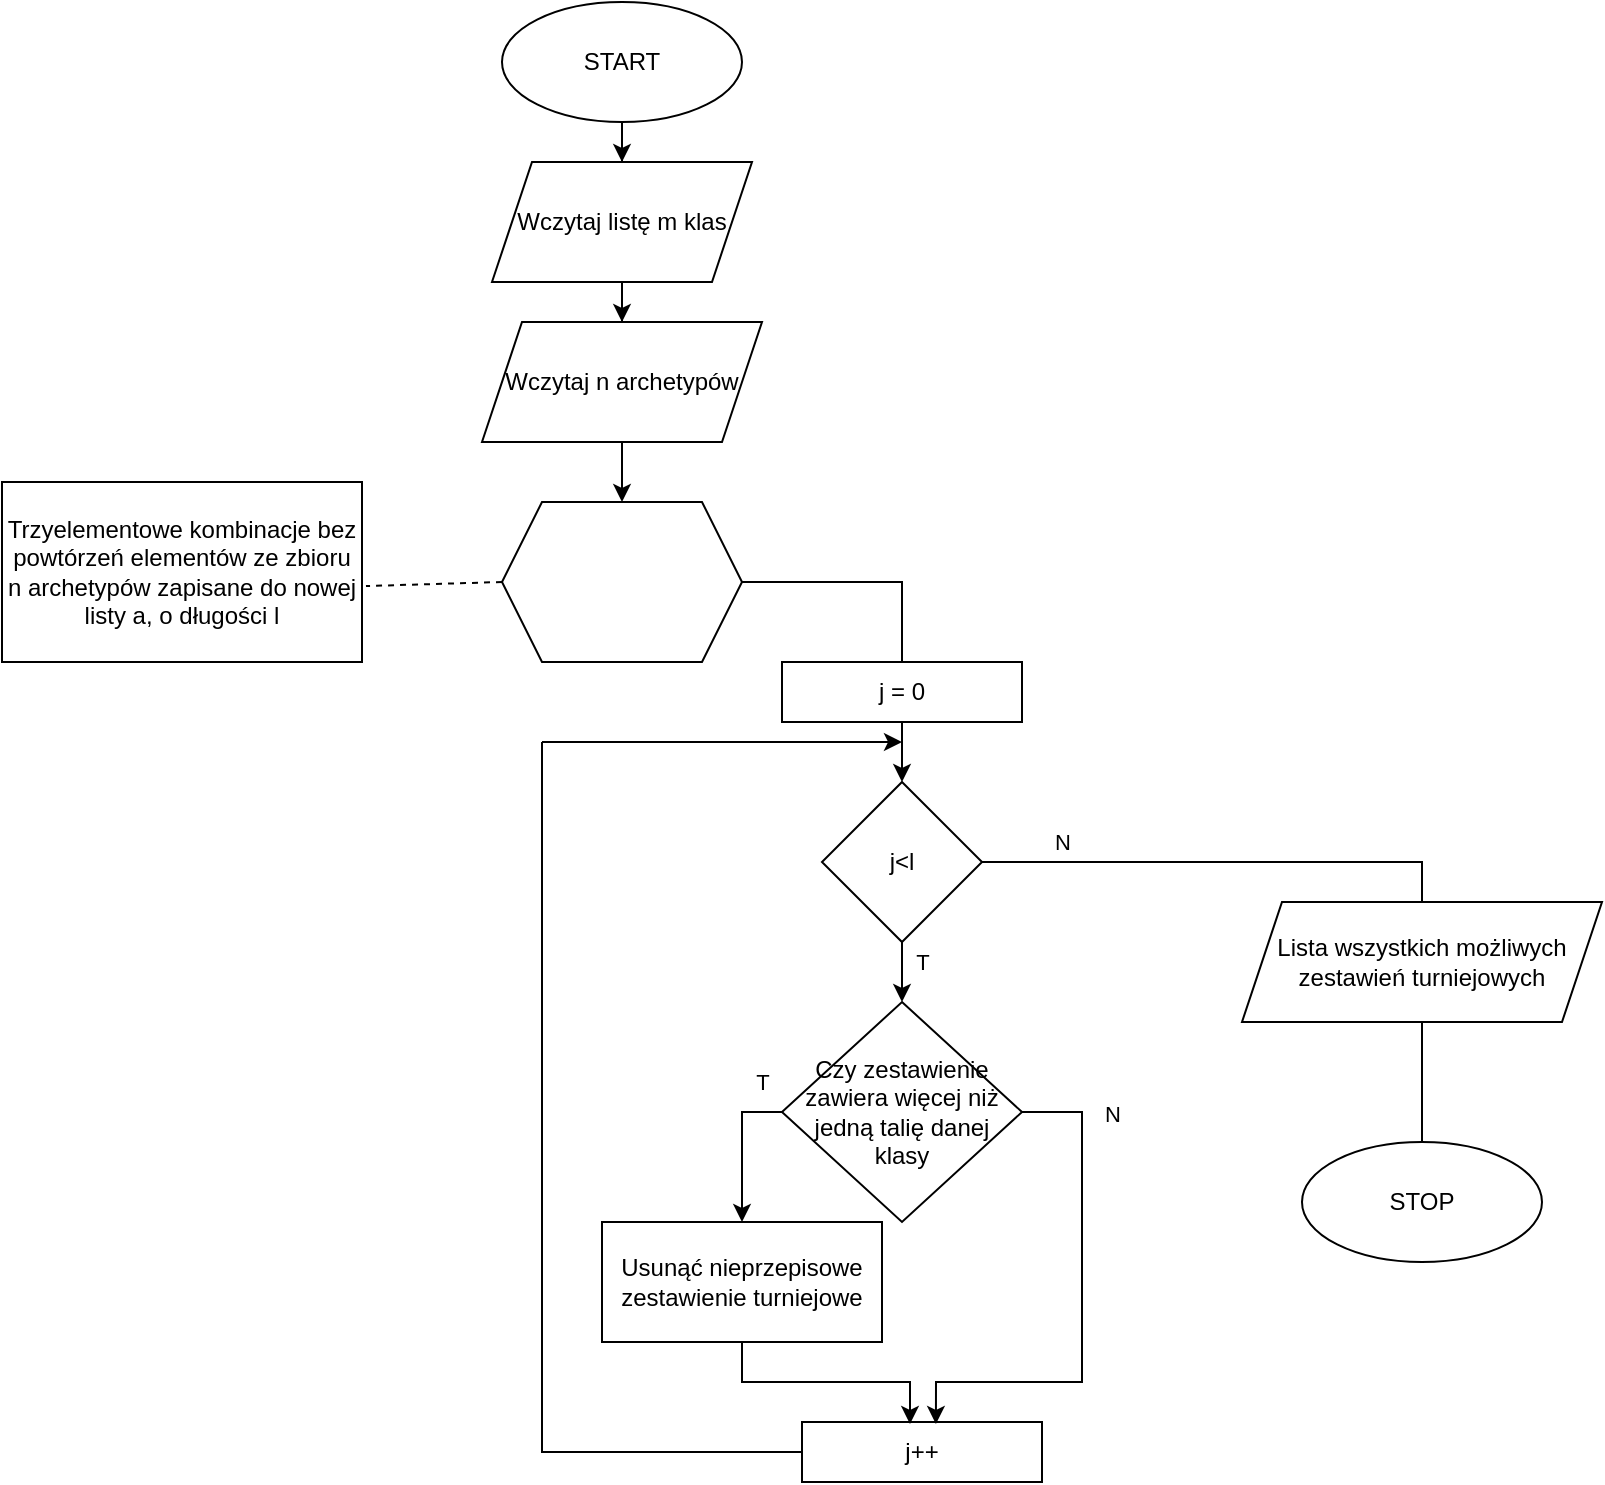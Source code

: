 <mxfile version="15.6.8" type="github">
  <diagram id="C5RBs43oDa-KdzZeNtuy" name="Page-1">
    <mxGraphModel dx="965" dy="746" grid="1" gridSize="10" guides="1" tooltips="1" connect="1" arrows="1" fold="1" page="1" pageScale="1" pageWidth="827" pageHeight="1169" math="0" shadow="0">
      <root>
        <mxCell id="WIyWlLk6GJQsqaUBKTNV-0" />
        <mxCell id="WIyWlLk6GJQsqaUBKTNV-1" parent="WIyWlLk6GJQsqaUBKTNV-0" />
        <mxCell id="fi0k0eFgs-iiYxlXGeYG-0" style="edgeStyle=orthogonalEdgeStyle;rounded=0;orthogonalLoop=1;jettySize=auto;html=1;entryX=0.5;entryY=0;entryDx=0;entryDy=0;endArrow=none;endFill=0;" edge="1" parent="WIyWlLk6GJQsqaUBKTNV-1" source="fi0k0eFgs-iiYxlXGeYG-1" target="fi0k0eFgs-iiYxlXGeYG-23">
          <mxGeometry relative="1" as="geometry" />
        </mxCell>
        <mxCell id="fi0k0eFgs-iiYxlXGeYG-1" value="" style="shape=hexagon;perimeter=hexagonPerimeter2;whiteSpace=wrap;html=1;fixedSize=1;" vertex="1" parent="WIyWlLk6GJQsqaUBKTNV-1">
          <mxGeometry x="340" y="300" width="120" height="80" as="geometry" />
        </mxCell>
        <mxCell id="fi0k0eFgs-iiYxlXGeYG-2" value="" style="edgeStyle=orthogonalEdgeStyle;rounded=0;orthogonalLoop=1;jettySize=auto;html=1;" edge="1" parent="WIyWlLk6GJQsqaUBKTNV-1" source="fi0k0eFgs-iiYxlXGeYG-3" target="fi0k0eFgs-iiYxlXGeYG-12">
          <mxGeometry relative="1" as="geometry" />
        </mxCell>
        <mxCell id="fi0k0eFgs-iiYxlXGeYG-3" value="START" style="ellipse;whiteSpace=wrap;html=1;" vertex="1" parent="WIyWlLk6GJQsqaUBKTNV-1">
          <mxGeometry x="340" y="50" width="120" height="60" as="geometry" />
        </mxCell>
        <mxCell id="fi0k0eFgs-iiYxlXGeYG-4" value="" style="edgeStyle=orthogonalEdgeStyle;rounded=0;orthogonalLoop=1;jettySize=auto;html=1;entryX=0.5;entryY=0;entryDx=0;entryDy=0;" edge="1" parent="WIyWlLk6GJQsqaUBKTNV-1" source="fi0k0eFgs-iiYxlXGeYG-5" target="fi0k0eFgs-iiYxlXGeYG-1">
          <mxGeometry relative="1" as="geometry">
            <mxPoint x="230" y="240" as="targetPoint" />
          </mxGeometry>
        </mxCell>
        <mxCell id="fi0k0eFgs-iiYxlXGeYG-5" value="Wczytaj n archetypów" style="shape=parallelogram;perimeter=parallelogramPerimeter;whiteSpace=wrap;html=1;fixedSize=1;" vertex="1" parent="WIyWlLk6GJQsqaUBKTNV-1">
          <mxGeometry x="330" y="210" width="140" height="60" as="geometry" />
        </mxCell>
        <mxCell id="fi0k0eFgs-iiYxlXGeYG-11" value="" style="edgeStyle=orthogonalEdgeStyle;rounded=0;orthogonalLoop=1;jettySize=auto;html=1;" edge="1" parent="WIyWlLk6GJQsqaUBKTNV-1" source="fi0k0eFgs-iiYxlXGeYG-12" target="fi0k0eFgs-iiYxlXGeYG-5">
          <mxGeometry relative="1" as="geometry" />
        </mxCell>
        <mxCell id="fi0k0eFgs-iiYxlXGeYG-12" value="Wczytaj listę m klas" style="shape=parallelogram;perimeter=parallelogramPerimeter;whiteSpace=wrap;html=1;fixedSize=1;" vertex="1" parent="WIyWlLk6GJQsqaUBKTNV-1">
          <mxGeometry x="335" y="130" width="130" height="60" as="geometry" />
        </mxCell>
        <mxCell id="fi0k0eFgs-iiYxlXGeYG-18" value="T" style="edgeStyle=orthogonalEdgeStyle;rounded=0;orthogonalLoop=1;jettySize=auto;html=1;" edge="1" parent="WIyWlLk6GJQsqaUBKTNV-1" source="fi0k0eFgs-iiYxlXGeYG-19" target="fi0k0eFgs-iiYxlXGeYG-34">
          <mxGeometry x="0.2" y="10" relative="1" as="geometry">
            <mxPoint as="offset" />
            <mxPoint x="540" y="550" as="targetPoint" />
          </mxGeometry>
        </mxCell>
        <mxCell id="fi0k0eFgs-iiYxlXGeYG-19" value="j&amp;lt;l" style="rhombus;whiteSpace=wrap;html=1;" vertex="1" parent="WIyWlLk6GJQsqaUBKTNV-1">
          <mxGeometry x="500" y="440" width="80" height="80" as="geometry" />
        </mxCell>
        <mxCell id="fi0k0eFgs-iiYxlXGeYG-20" value="" style="edgeStyle=orthogonalEdgeStyle;rounded=0;orthogonalLoop=1;jettySize=auto;html=1;" edge="1" parent="WIyWlLk6GJQsqaUBKTNV-1" source="fi0k0eFgs-iiYxlXGeYG-23" target="fi0k0eFgs-iiYxlXGeYG-19">
          <mxGeometry relative="1" as="geometry" />
        </mxCell>
        <mxCell id="fi0k0eFgs-iiYxlXGeYG-21" style="edgeStyle=orthogonalEdgeStyle;rounded=0;orthogonalLoop=1;jettySize=auto;html=1;entryX=0.5;entryY=0;entryDx=0;entryDy=0;endArrow=none;endFill=0;exitX=1;exitY=0.5;exitDx=0;exitDy=0;" edge="1" parent="WIyWlLk6GJQsqaUBKTNV-1" source="fi0k0eFgs-iiYxlXGeYG-19" target="fi0k0eFgs-iiYxlXGeYG-31">
          <mxGeometry relative="1" as="geometry" />
        </mxCell>
        <mxCell id="fi0k0eFgs-iiYxlXGeYG-22" value="N" style="edgeLabel;html=1;align=center;verticalAlign=middle;resizable=0;points=[];" vertex="1" connectable="0" parent="fi0k0eFgs-iiYxlXGeYG-21">
          <mxGeometry x="-0.423" y="-1" relative="1" as="geometry">
            <mxPoint x="-29" y="-11" as="offset" />
          </mxGeometry>
        </mxCell>
        <mxCell id="fi0k0eFgs-iiYxlXGeYG-23" value="j = 0" style="rounded=0;whiteSpace=wrap;html=1;" vertex="1" parent="WIyWlLk6GJQsqaUBKTNV-1">
          <mxGeometry x="480" y="380" width="120" height="30" as="geometry" />
        </mxCell>
        <mxCell id="fi0k0eFgs-iiYxlXGeYG-25" style="edgeStyle=orthogonalEdgeStyle;rounded=0;orthogonalLoop=1;jettySize=auto;html=1;endArrow=none;endFill=0;" edge="1" parent="WIyWlLk6GJQsqaUBKTNV-1" source="fi0k0eFgs-iiYxlXGeYG-26">
          <mxGeometry relative="1" as="geometry">
            <mxPoint x="360" y="420" as="targetPoint" />
            <Array as="points">
              <mxPoint x="360" y="730" />
              <mxPoint x="360" y="730" />
            </Array>
          </mxGeometry>
        </mxCell>
        <mxCell id="fi0k0eFgs-iiYxlXGeYG-26" value="j++" style="whiteSpace=wrap;html=1;" vertex="1" parent="WIyWlLk6GJQsqaUBKTNV-1">
          <mxGeometry x="490" y="760" width="120" height="30" as="geometry" />
        </mxCell>
        <mxCell id="fi0k0eFgs-iiYxlXGeYG-27" value="" style="endArrow=classic;html=1;rounded=0;" edge="1" parent="WIyWlLk6GJQsqaUBKTNV-1">
          <mxGeometry width="50" height="50" relative="1" as="geometry">
            <mxPoint x="360" y="420" as="sourcePoint" />
            <mxPoint x="540" y="420" as="targetPoint" />
          </mxGeometry>
        </mxCell>
        <mxCell id="fi0k0eFgs-iiYxlXGeYG-28" value="STOP" style="ellipse;whiteSpace=wrap;html=1;" vertex="1" parent="WIyWlLk6GJQsqaUBKTNV-1">
          <mxGeometry x="740" y="620" width="120" height="60" as="geometry" />
        </mxCell>
        <mxCell id="fi0k0eFgs-iiYxlXGeYG-30" value="" style="edgeStyle=orthogonalEdgeStyle;rounded=0;orthogonalLoop=1;jettySize=auto;html=1;endArrow=none;endFill=0;" edge="1" parent="WIyWlLk6GJQsqaUBKTNV-1" source="fi0k0eFgs-iiYxlXGeYG-31" target="fi0k0eFgs-iiYxlXGeYG-28">
          <mxGeometry relative="1" as="geometry" />
        </mxCell>
        <mxCell id="fi0k0eFgs-iiYxlXGeYG-31" value="Lista wszystkich możliwych zestawień turniejowych" style="shape=parallelogram;perimeter=parallelogramPerimeter;whiteSpace=wrap;html=1;fixedSize=1;" vertex="1" parent="WIyWlLk6GJQsqaUBKTNV-1">
          <mxGeometry x="710" y="500" width="180" height="60" as="geometry" />
        </mxCell>
        <mxCell id="fi0k0eFgs-iiYxlXGeYG-32" value="Trzyelementowe kombinacje bez powtórzeń elementów ze zbioru n archetypów zapisane do nowej listy a, o długości l" style="rounded=0;whiteSpace=wrap;html=1;" vertex="1" parent="WIyWlLk6GJQsqaUBKTNV-1">
          <mxGeometry x="90" y="290" width="180" height="90" as="geometry" />
        </mxCell>
        <mxCell id="fi0k0eFgs-iiYxlXGeYG-33" value="" style="endArrow=none;dashed=1;html=1;rounded=0;entryX=1.011;entryY=0.578;entryDx=0;entryDy=0;exitX=0;exitY=0.5;exitDx=0;exitDy=0;entryPerimeter=0;" edge="1" parent="WIyWlLk6GJQsqaUBKTNV-1" source="fi0k0eFgs-iiYxlXGeYG-1" target="fi0k0eFgs-iiYxlXGeYG-32">
          <mxGeometry width="50" height="50" relative="1" as="geometry">
            <mxPoint x="410" y="380" as="sourcePoint" />
            <mxPoint x="460" y="330" as="targetPoint" />
          </mxGeometry>
        </mxCell>
        <mxCell id="fi0k0eFgs-iiYxlXGeYG-36" value="" style="edgeStyle=orthogonalEdgeStyle;rounded=0;orthogonalLoop=1;jettySize=auto;html=1;" edge="1" parent="WIyWlLk6GJQsqaUBKTNV-1" source="fi0k0eFgs-iiYxlXGeYG-34" target="fi0k0eFgs-iiYxlXGeYG-35">
          <mxGeometry relative="1" as="geometry">
            <Array as="points">
              <mxPoint x="460" y="605" />
            </Array>
          </mxGeometry>
        </mxCell>
        <mxCell id="fi0k0eFgs-iiYxlXGeYG-43" value="T" style="edgeLabel;html=1;align=center;verticalAlign=middle;resizable=0;points=[];" vertex="1" connectable="0" parent="fi0k0eFgs-iiYxlXGeYG-36">
          <mxGeometry x="-0.04" y="2" relative="1" as="geometry">
            <mxPoint x="8" y="-31" as="offset" />
          </mxGeometry>
        </mxCell>
        <mxCell id="fi0k0eFgs-iiYxlXGeYG-38" value="N" style="edgeStyle=orthogonalEdgeStyle;rounded=0;orthogonalLoop=1;jettySize=auto;html=1;entryX=0.558;entryY=0.033;entryDx=0;entryDy=0;entryPerimeter=0;" edge="1" parent="WIyWlLk6GJQsqaUBKTNV-1" source="fi0k0eFgs-iiYxlXGeYG-34" target="fi0k0eFgs-iiYxlXGeYG-26">
          <mxGeometry x="-0.765" y="15" relative="1" as="geometry">
            <mxPoint x="630" y="660" as="targetPoint" />
            <Array as="points">
              <mxPoint x="630" y="605" />
              <mxPoint x="630" y="740" />
              <mxPoint x="557" y="740" />
            </Array>
            <mxPoint as="offset" />
          </mxGeometry>
        </mxCell>
        <mxCell id="fi0k0eFgs-iiYxlXGeYG-34" value="Czy zestawienie zawiera więcej niż jedną talię danej klasy" style="rhombus;whiteSpace=wrap;html=1;" vertex="1" parent="WIyWlLk6GJQsqaUBKTNV-1">
          <mxGeometry x="480" y="550" width="120" height="110" as="geometry" />
        </mxCell>
        <mxCell id="fi0k0eFgs-iiYxlXGeYG-40" style="edgeStyle=orthogonalEdgeStyle;rounded=0;orthogonalLoop=1;jettySize=auto;html=1;entryX=0.45;entryY=0.033;entryDx=0;entryDy=0;entryPerimeter=0;" edge="1" parent="WIyWlLk6GJQsqaUBKTNV-1" source="fi0k0eFgs-iiYxlXGeYG-35" target="fi0k0eFgs-iiYxlXGeYG-26">
          <mxGeometry relative="1" as="geometry" />
        </mxCell>
        <mxCell id="fi0k0eFgs-iiYxlXGeYG-35" value="Usunąć nieprzepisowe zestawienie turniejowe" style="whiteSpace=wrap;html=1;" vertex="1" parent="WIyWlLk6GJQsqaUBKTNV-1">
          <mxGeometry x="390" y="660" width="140" height="60" as="geometry" />
        </mxCell>
      </root>
    </mxGraphModel>
  </diagram>
</mxfile>
